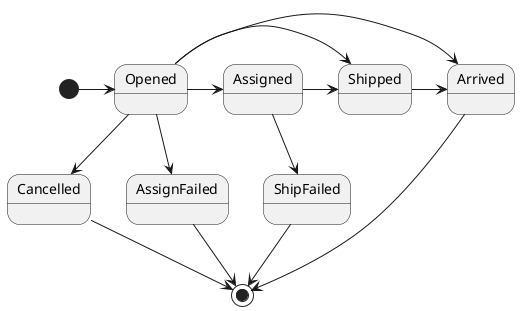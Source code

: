 @startuml

[*] -> Opened
Opened -> Assigned
Assigned -> Shipped
Shipped -> Arrived
Arrived -> [*]

Opened -> Shipped
Opened -> Arrived
Opened --> Cancelled

Cancelled --> [*]

Opened --> AssignFailed
AssignFailed --> [*]

Assigned --> ShipFailed
ShipFailed --> [*]

@enduml